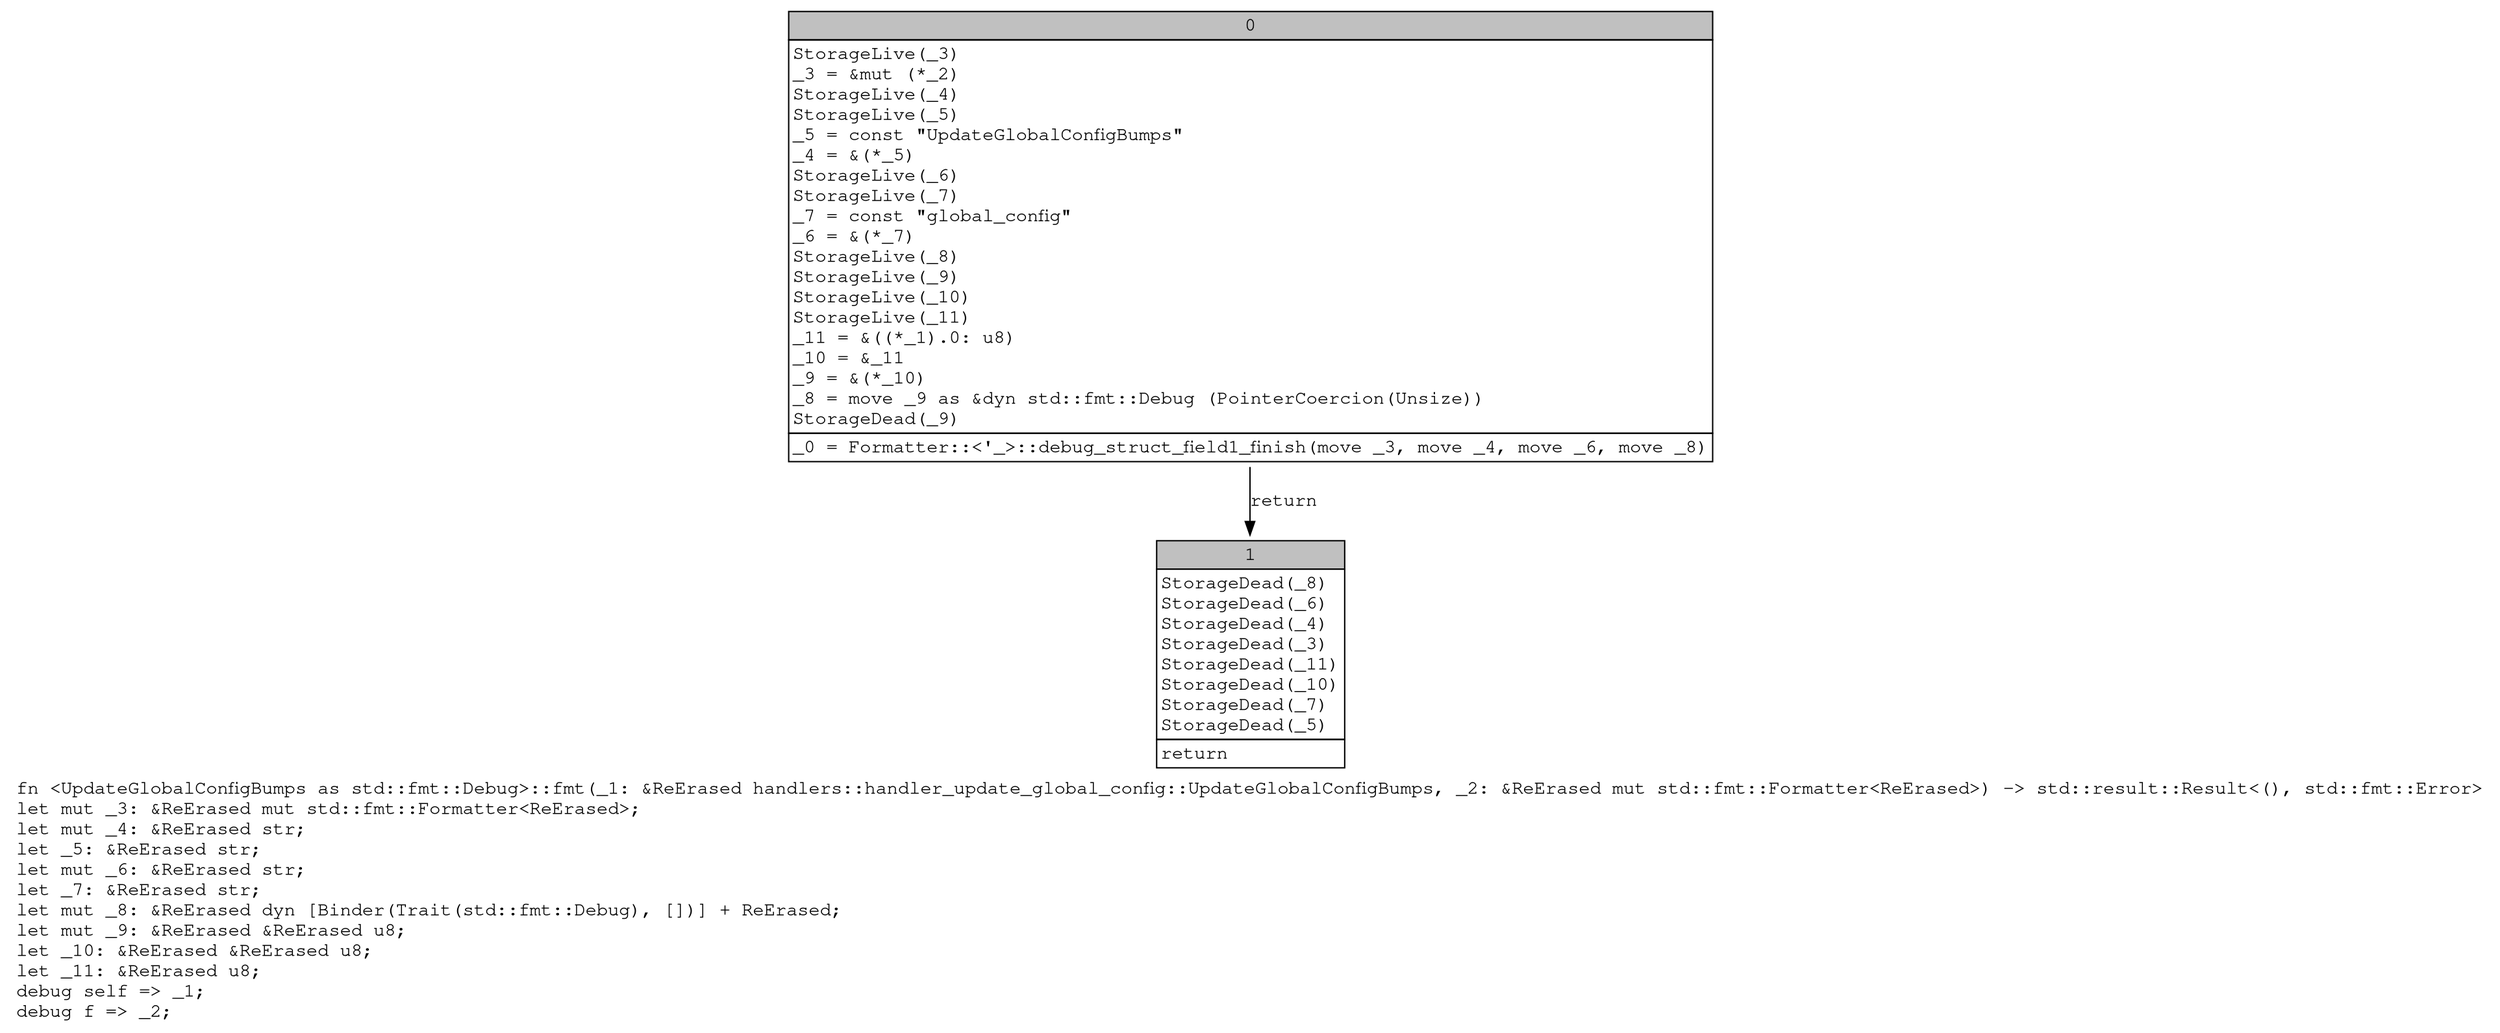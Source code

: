 digraph Mir_0_5778 {
    graph [fontname="Courier, monospace"];
    node [fontname="Courier, monospace"];
    edge [fontname="Courier, monospace"];
    label=<fn &lt;UpdateGlobalConfigBumps as std::fmt::Debug&gt;::fmt(_1: &amp;ReErased handlers::handler_update_global_config::UpdateGlobalConfigBumps, _2: &amp;ReErased mut std::fmt::Formatter&lt;ReErased&gt;) -&gt; std::result::Result&lt;(), std::fmt::Error&gt;<br align="left"/>let mut _3: &amp;ReErased mut std::fmt::Formatter&lt;ReErased&gt;;<br align="left"/>let mut _4: &amp;ReErased str;<br align="left"/>let _5: &amp;ReErased str;<br align="left"/>let mut _6: &amp;ReErased str;<br align="left"/>let _7: &amp;ReErased str;<br align="left"/>let mut _8: &amp;ReErased dyn [Binder(Trait(std::fmt::Debug), [])] + ReErased;<br align="left"/>let mut _9: &amp;ReErased &amp;ReErased u8;<br align="left"/>let _10: &amp;ReErased &amp;ReErased u8;<br align="left"/>let _11: &amp;ReErased u8;<br align="left"/>debug self =&gt; _1;<br align="left"/>debug f =&gt; _2;<br align="left"/>>;
    bb0__0_5778 [shape="none", label=<<table border="0" cellborder="1" cellspacing="0"><tr><td bgcolor="gray" align="center" colspan="1">0</td></tr><tr><td align="left" balign="left">StorageLive(_3)<br/>_3 = &amp;mut (*_2)<br/>StorageLive(_4)<br/>StorageLive(_5)<br/>_5 = const &quot;UpdateGlobalConfigBumps&quot;<br/>_4 = &amp;(*_5)<br/>StorageLive(_6)<br/>StorageLive(_7)<br/>_7 = const &quot;global_config&quot;<br/>_6 = &amp;(*_7)<br/>StorageLive(_8)<br/>StorageLive(_9)<br/>StorageLive(_10)<br/>StorageLive(_11)<br/>_11 = &amp;((*_1).0: u8)<br/>_10 = &amp;_11<br/>_9 = &amp;(*_10)<br/>_8 = move _9 as &amp;dyn std::fmt::Debug (PointerCoercion(Unsize))<br/>StorageDead(_9)<br/></td></tr><tr><td align="left">_0 = Formatter::&lt;'_&gt;::debug_struct_field1_finish(move _3, move _4, move _6, move _8)</td></tr></table>>];
    bb1__0_5778 [shape="none", label=<<table border="0" cellborder="1" cellspacing="0"><tr><td bgcolor="gray" align="center" colspan="1">1</td></tr><tr><td align="left" balign="left">StorageDead(_8)<br/>StorageDead(_6)<br/>StorageDead(_4)<br/>StorageDead(_3)<br/>StorageDead(_11)<br/>StorageDead(_10)<br/>StorageDead(_7)<br/>StorageDead(_5)<br/></td></tr><tr><td align="left">return</td></tr></table>>];
    bb0__0_5778 -> bb1__0_5778 [label="return"];
}
